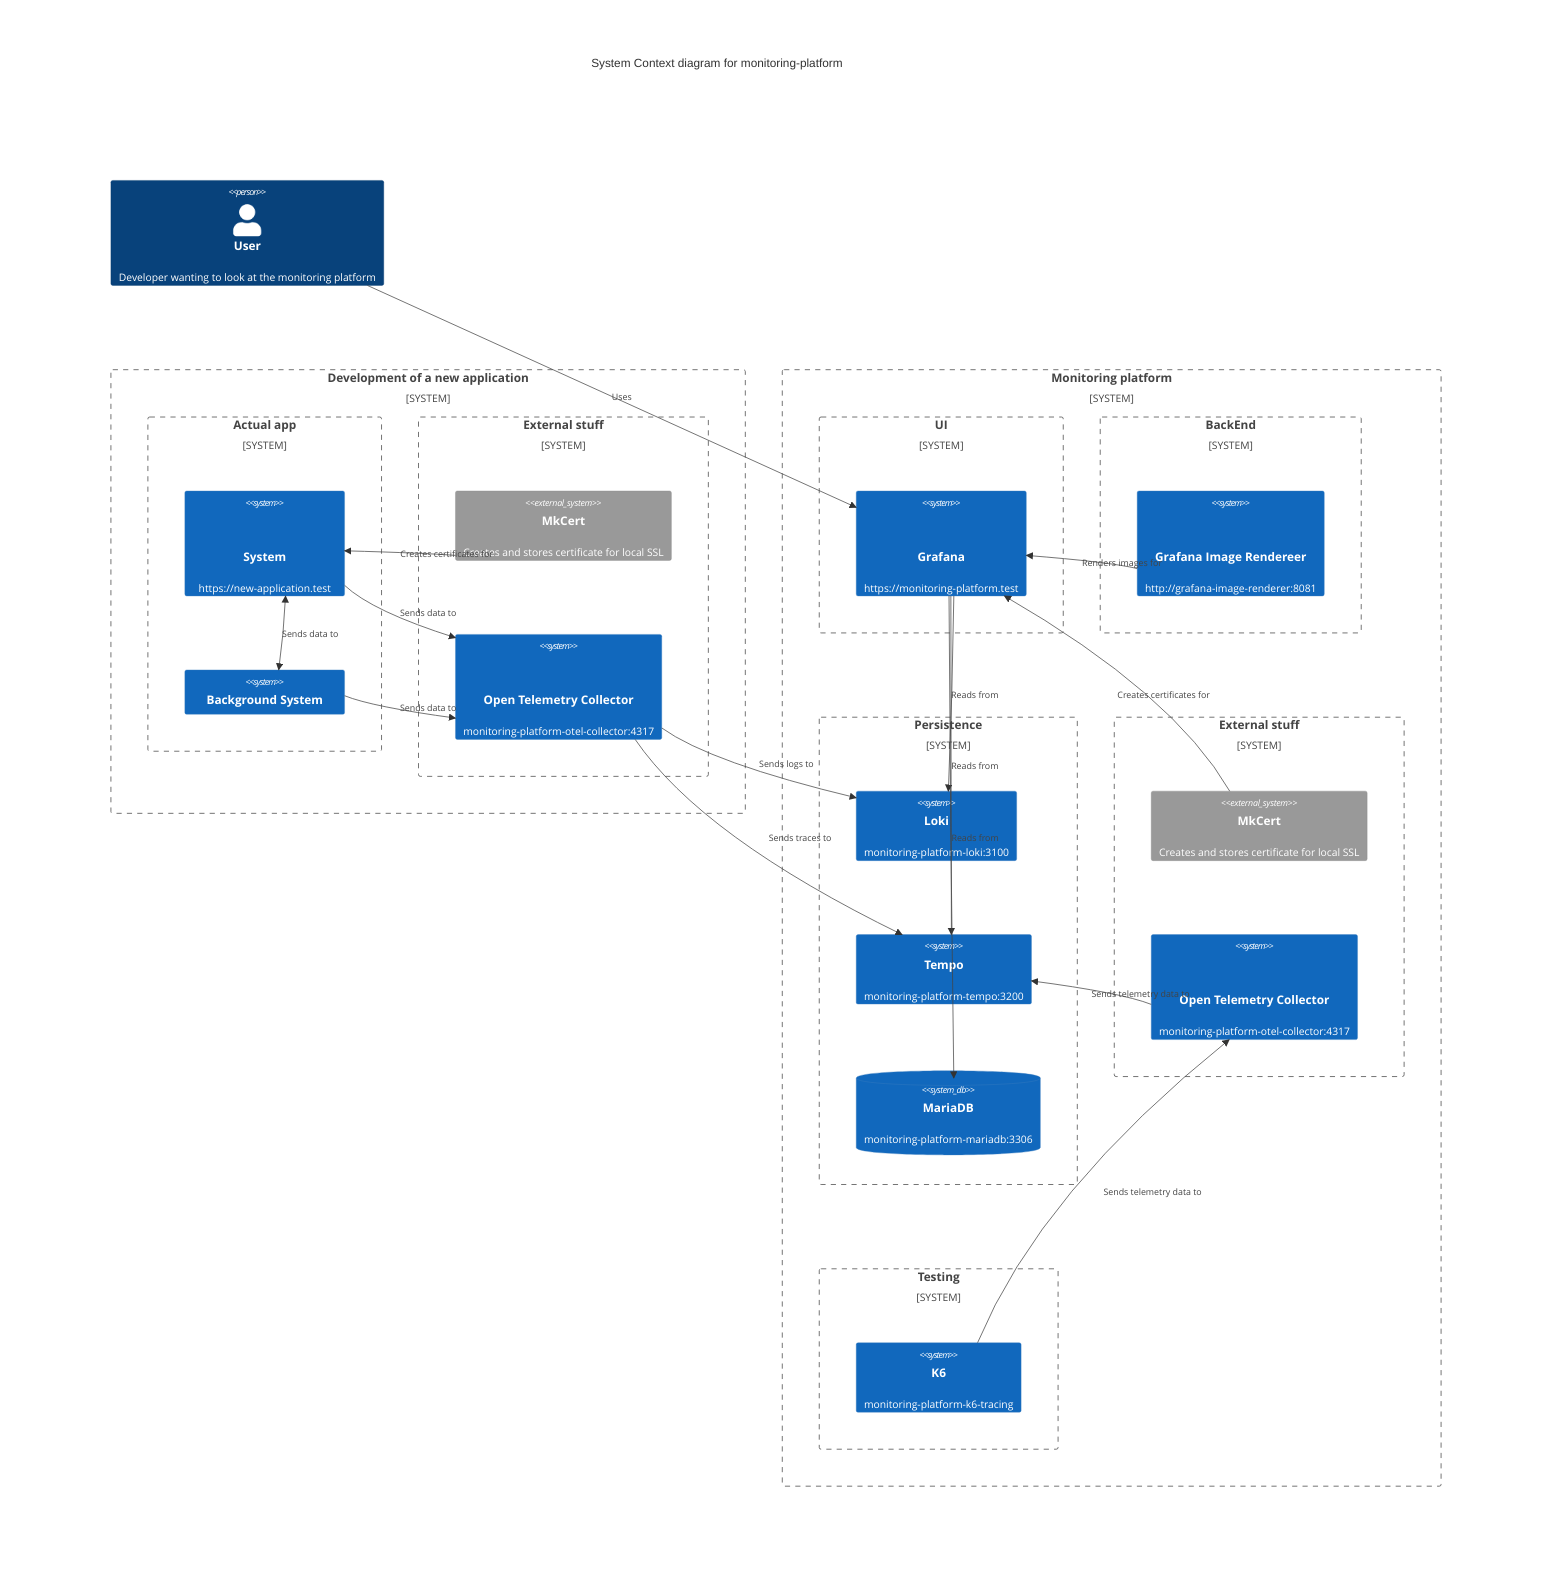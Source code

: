 C4Context
    title System Context diagram for monitoring-platform

    Person(userA, "User", "Developer wanting to look at the monitoring platform")
    Rel(userA, SystemGrafana, "Uses")

    System_Boundary(BoundaryDevelopment, "Development of a new application") {
        System_Boundary(BoundaryApplication, "Actual app") {
            System(SystemApplication, "System", "https://new-application.test", "HTTPS")
            System(SystemApplicationBackgroundSystem, "Background System")
            BiRel(SystemApplication, SystemApplicationBackgroundSystem, "Sends data to")

            Rel(SystemApplication, DevelopmentOpenTelemetryCollector, "Sends data to")
            Rel(SystemApplicationBackgroundSystem, DevelopmentOpenTelemetryCollector, "Sends data to")
        }

        System_Boundary(BoundaryDevelopmentExternal, "External stuff") {
            System_Ext(ExternalSystemMkCert, "MkCert", "Creates and stores certificate for local SSL")
            Rel(ExternalSystemMkCert, SystemApplication, "Creates certificates for")

            System(DevelopmentOpenTelemetryCollector, "Open Telemetry Collector", "monitoring-platform-otel-collector:4317", "All the telemetry of monitoring-platform (The application) is sent here.")
            Rel(DevelopmentOpenTelemetryCollector, SystemTempo, "Sends traces to")
            Rel(DevelopmentOpenTelemetryCollector, SystemLoki, "Sends logs to")
        }



    }

    System_Boundary(BoundaryMonitoringPlatform, "Monitoring platform") {
        System_Boundary(BoundaryFrontEnd, "UI") {
            System(SystemGrafana, "Grafana", "https://monitoring-platform.test", "HTTPS")
            Rel(SystemGrafana, SystemLoki, "Reads from")
            Rel(SystemGrafana, SystemTempo, "Reads from")
            Rel(SystemGrafana, SystemMariaDb, "Reads from")
        }

        System_Boundary(BoundaryBackEnd, "BackEnd") {
            System(SystemGrafanaImageRenderer, "Grafana Image Rendereer", "http://grafana-image-renderer:8081", "HTTP")
            Rel(SystemGrafanaImageRenderer, SystemGrafana, "Renders images for")
        }


        System_Boundary(BoundaryBackEnd, "BackEnd") {
            System(SystemGrafanaImageRenderer, "Grafana Image Rendereer", "http://grafana-image-renderer:8081", "HTTP")
            Rel(SystemGrafanaImageRenderer, SystemGrafana, "Renders images for")
        }

        System_Boundary(BoundaryPersistence, "Persistence") {
            System(SystemLoki, "Loki", "monitoring-platform-loki:3100")
            System(SystemTempo, "Tempo", "monitoring-platform-tempo:3200")
            SystemDb(SystemMariaDb, "MariaDB", "monitoring-platform-mariadb:3306")
        }
        System_Boundary(BoundaryExternal, "External stuff") {
            System_Ext(SystemMkCert, "MkCert", "Creates and stores certificate for local SSL")
            Rel(SystemMkCert, SystemGrafana, "Creates certificates for")
            System(SystemOpenTelemetryCollector, "Open Telemetry Collector", "monitoring-platform-otel-collector:4317", "All the telemetry of monitoring-platform (The application) is sent here.")
            Rel(SystemOpenTelemetryCollector, SystemTempo, "Sends telemetry data to")
        }



        System_Boundary(BoundaryTests, "Testing") {
            System(SystemK6, "K6", "monitoring-platform-k6-tracing")
            Rel(SystemK6, SystemOpenTelemetryCollector, "Sends telemetry data to")
        }
    }

    UpdateLayoutConfig($c4ShapeInRow="1", $c4BoundaryInRow="2")